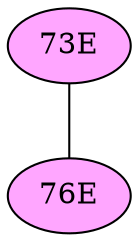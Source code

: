 // The Round Table
graph {
	"73E" [fillcolor="#FFA6FF" style=radial]
	"76E" [fillcolor="#FFA6FF" style=radial]
	"73E" -- "76E" [penwidth=1]
}
